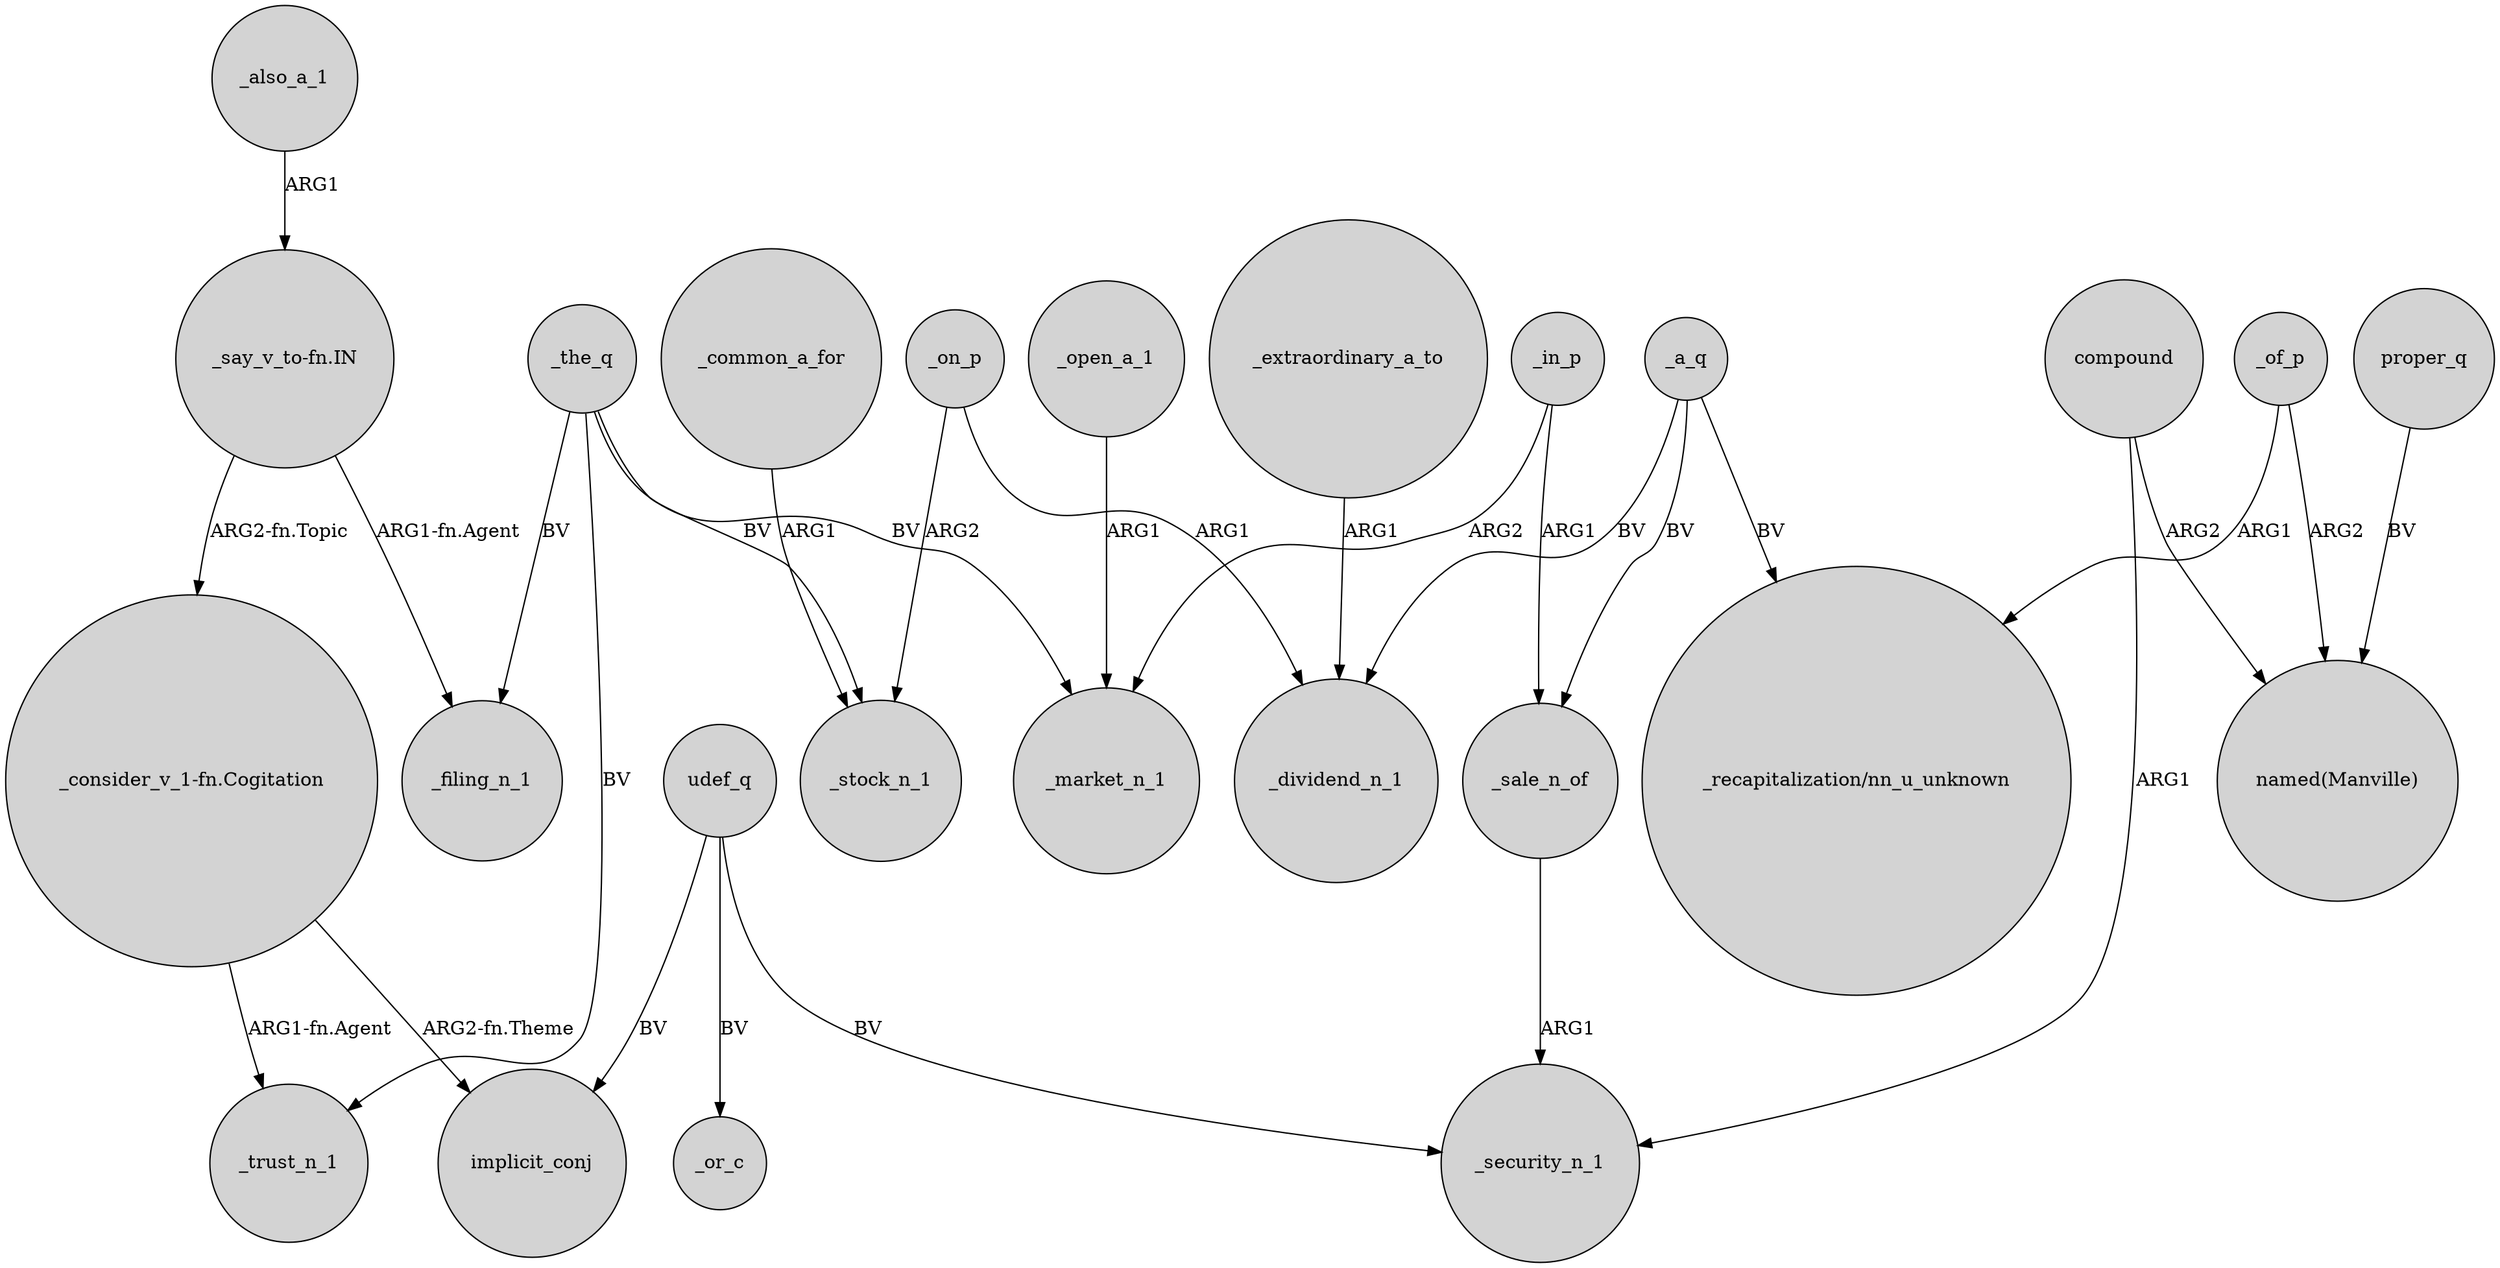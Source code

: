 digraph {
	node [shape=circle style=filled]
	_a_q -> _sale_n_of [label=BV]
	_also_a_1 -> "_say_v_to-fn.IN" [label=ARG1]
	proper_q -> "named(Manville)" [label=BV]
	_of_p -> "named(Manville)" [label=ARG2]
	_the_q -> _filing_n_1 [label=BV]
	_the_q -> _stock_n_1 [label=BV]
	"_say_v_to-fn.IN" -> _filing_n_1 [label="ARG1-fn.Agent"]
	"_say_v_to-fn.IN" -> "_consider_v_1-fn.Cogitation" [label="ARG2-fn.Topic"]
	_on_p -> _dividend_n_1 [label=ARG1]
	udef_q -> _or_c [label=BV]
	udef_q -> implicit_conj [label=BV]
	compound -> _security_n_1 [label=ARG1]
	_sale_n_of -> _security_n_1 [label=ARG1]
	"_consider_v_1-fn.Cogitation" -> implicit_conj [label="ARG2-fn.Theme"]
	"_consider_v_1-fn.Cogitation" -> _trust_n_1 [label="ARG1-fn.Agent"]
	_open_a_1 -> _market_n_1 [label=ARG1]
	_the_q -> _trust_n_1 [label=BV]
	_common_a_for -> _stock_n_1 [label=ARG1]
	_in_p -> _market_n_1 [label=ARG2]
	_of_p -> "_recapitalization/nn_u_unknown" [label=ARG1]
	_in_p -> _sale_n_of [label=ARG1]
	_the_q -> _market_n_1 [label=BV]
	_a_q -> "_recapitalization/nn_u_unknown" [label=BV]
	compound -> "named(Manville)" [label=ARG2]
	_extraordinary_a_to -> _dividend_n_1 [label=ARG1]
	_a_q -> _dividend_n_1 [label=BV]
	_on_p -> _stock_n_1 [label=ARG2]
	udef_q -> _security_n_1 [label=BV]
}
